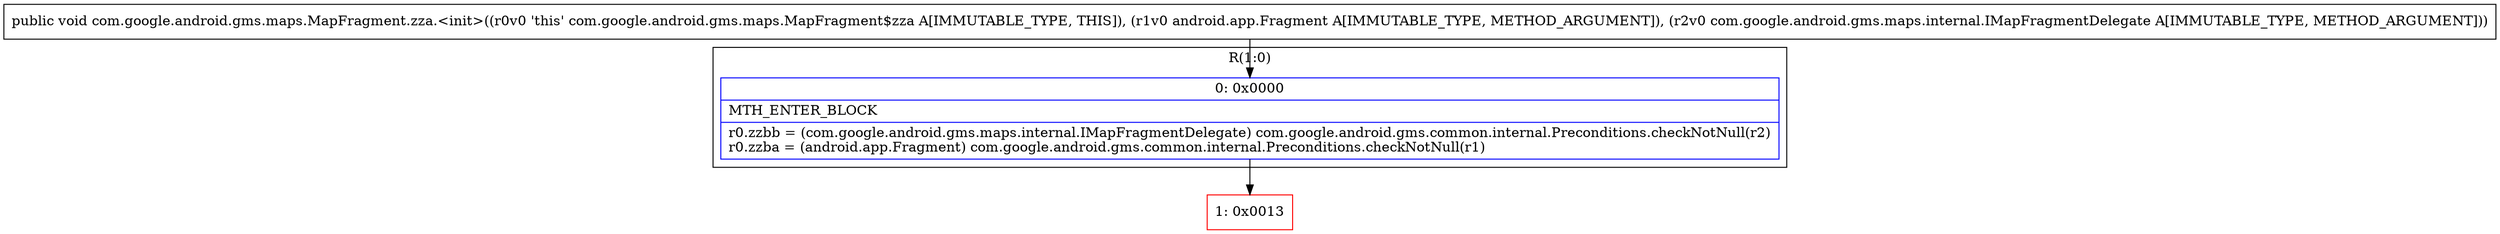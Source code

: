 digraph "CFG forcom.google.android.gms.maps.MapFragment.zza.\<init\>(Landroid\/app\/Fragment;Lcom\/google\/android\/gms\/maps\/internal\/IMapFragmentDelegate;)V" {
subgraph cluster_Region_1682880511 {
label = "R(1:0)";
node [shape=record,color=blue];
Node_0 [shape=record,label="{0\:\ 0x0000|MTH_ENTER_BLOCK\l|r0.zzbb = (com.google.android.gms.maps.internal.IMapFragmentDelegate) com.google.android.gms.common.internal.Preconditions.checkNotNull(r2)\lr0.zzba = (android.app.Fragment) com.google.android.gms.common.internal.Preconditions.checkNotNull(r1)\l}"];
}
Node_1 [shape=record,color=red,label="{1\:\ 0x0013}"];
MethodNode[shape=record,label="{public void com.google.android.gms.maps.MapFragment.zza.\<init\>((r0v0 'this' com.google.android.gms.maps.MapFragment$zza A[IMMUTABLE_TYPE, THIS]), (r1v0 android.app.Fragment A[IMMUTABLE_TYPE, METHOD_ARGUMENT]), (r2v0 com.google.android.gms.maps.internal.IMapFragmentDelegate A[IMMUTABLE_TYPE, METHOD_ARGUMENT])) }"];
MethodNode -> Node_0;
Node_0 -> Node_1;
}

